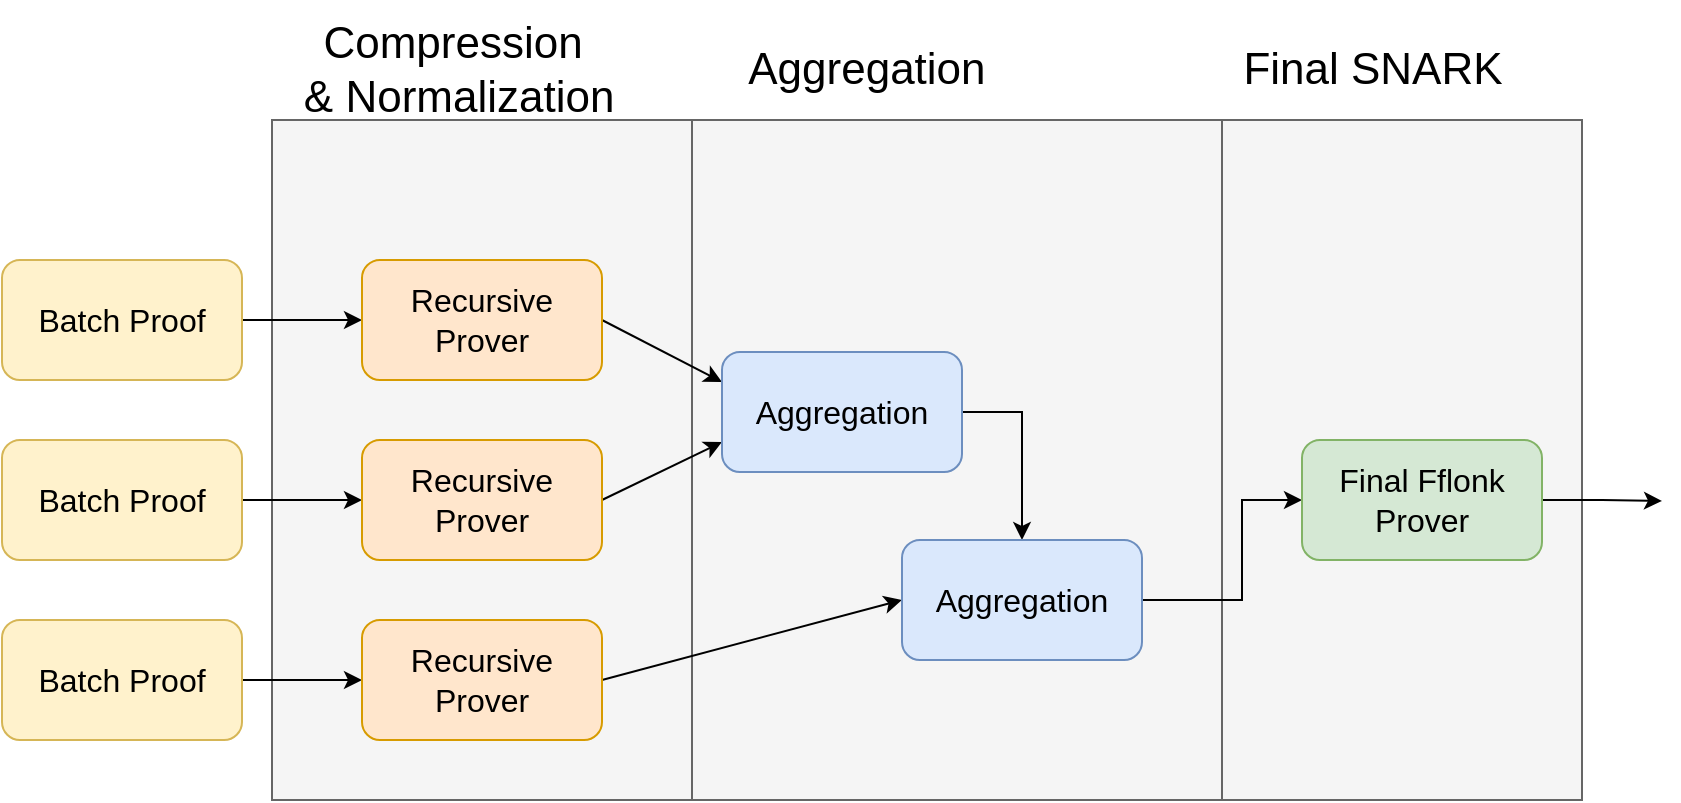 <mxfile version="22.0.8" type="github">
  <diagram name="Seite-1" id="dFf8mCE3QztP0Yk2fDsF">
    <mxGraphModel dx="1865" dy="674" grid="1" gridSize="10" guides="1" tooltips="1" connect="1" arrows="1" fold="1" page="1" pageScale="1" pageWidth="827" pageHeight="1169" math="0" shadow="0">
      <root>
        <mxCell id="0" />
        <mxCell id="1" parent="0" />
        <mxCell id="MCpGpqENqIf6mrX6vem4-27" value="" style="rounded=0;whiteSpace=wrap;html=1;strokeColor=#666666;fillColor=#f5f5f5;fontColor=#333333;" vertex="1" parent="1">
          <mxGeometry x="570" y="110" width="180" height="340" as="geometry" />
        </mxCell>
        <mxCell id="MCpGpqENqIf6mrX6vem4-26" value="" style="rounded=0;whiteSpace=wrap;html=1;strokeColor=#666666;fillColor=#f5f5f5;fontColor=#333333;" vertex="1" parent="1">
          <mxGeometry x="305" y="110" width="265" height="340" as="geometry" />
        </mxCell>
        <mxCell id="MCpGpqENqIf6mrX6vem4-25" value="" style="rounded=0;whiteSpace=wrap;html=1;strokeColor=#666666;fillColor=#f5f5f5;fontColor=#333333;" vertex="1" parent="1">
          <mxGeometry x="95" y="110" width="210" height="340" as="geometry" />
        </mxCell>
        <mxCell id="MCpGpqENqIf6mrX6vem4-14" style="edgeStyle=orthogonalEdgeStyle;rounded=0;orthogonalLoop=1;jettySize=auto;html=1;exitX=1;exitY=0.5;exitDx=0;exitDy=0;entryX=0;entryY=0.5;entryDx=0;entryDy=0;fontSize=16;" edge="1" parent="1" source="MCpGpqENqIf6mrX6vem4-1" target="MCpGpqENqIf6mrX6vem4-4">
          <mxGeometry relative="1" as="geometry" />
        </mxCell>
        <mxCell id="MCpGpqENqIf6mrX6vem4-1" value="Batch Proof" style="rounded=1;whiteSpace=wrap;html=1;fontSize=16;fillColor=#fff2cc;strokeColor=#d6b656;" vertex="1" parent="1">
          <mxGeometry x="-40" y="180" width="120" height="60" as="geometry" />
        </mxCell>
        <mxCell id="MCpGpqENqIf6mrX6vem4-15" style="edgeStyle=orthogonalEdgeStyle;rounded=0;orthogonalLoop=1;jettySize=auto;html=1;exitX=1;exitY=0.5;exitDx=0;exitDy=0;entryX=0;entryY=0.5;entryDx=0;entryDy=0;fontSize=16;" edge="1" parent="1" source="MCpGpqENqIf6mrX6vem4-2" target="MCpGpqENqIf6mrX6vem4-5">
          <mxGeometry relative="1" as="geometry" />
        </mxCell>
        <mxCell id="MCpGpqENqIf6mrX6vem4-2" value="Batch Proof" style="rounded=1;whiteSpace=wrap;html=1;fontSize=16;fillColor=#fff2cc;strokeColor=#d6b656;" vertex="1" parent="1">
          <mxGeometry x="-40" y="270" width="120" height="60" as="geometry" />
        </mxCell>
        <mxCell id="MCpGpqENqIf6mrX6vem4-16" style="edgeStyle=orthogonalEdgeStyle;rounded=0;orthogonalLoop=1;jettySize=auto;html=1;exitX=1;exitY=0.5;exitDx=0;exitDy=0;entryX=0;entryY=0.5;entryDx=0;entryDy=0;" edge="1" parent="1" source="MCpGpqENqIf6mrX6vem4-3" target="MCpGpqENqIf6mrX6vem4-6">
          <mxGeometry relative="1" as="geometry" />
        </mxCell>
        <mxCell id="MCpGpqENqIf6mrX6vem4-3" value="Batch Proof" style="rounded=1;whiteSpace=wrap;html=1;fontSize=16;fillColor=#fff2cc;strokeColor=#d6b656;" vertex="1" parent="1">
          <mxGeometry x="-40" y="360" width="120" height="60" as="geometry" />
        </mxCell>
        <mxCell id="MCpGpqENqIf6mrX6vem4-19" style="rounded=0;orthogonalLoop=1;jettySize=auto;html=1;exitX=1;exitY=0.5;exitDx=0;exitDy=0;entryX=0;entryY=0.25;entryDx=0;entryDy=0;" edge="1" parent="1" source="MCpGpqENqIf6mrX6vem4-4" target="MCpGpqENqIf6mrX6vem4-10">
          <mxGeometry relative="1" as="geometry" />
        </mxCell>
        <mxCell id="MCpGpqENqIf6mrX6vem4-4" value="Recursive Prover" style="rounded=1;whiteSpace=wrap;html=1;fontSize=16;fillColor=#ffe6cc;strokeColor=#d79b00;" vertex="1" parent="1">
          <mxGeometry x="140" y="180" width="120" height="60" as="geometry" />
        </mxCell>
        <mxCell id="MCpGpqENqIf6mrX6vem4-20" style="rounded=0;orthogonalLoop=1;jettySize=auto;html=1;exitX=1;exitY=0.5;exitDx=0;exitDy=0;entryX=0;entryY=0.75;entryDx=0;entryDy=0;" edge="1" parent="1" source="MCpGpqENqIf6mrX6vem4-5" target="MCpGpqENqIf6mrX6vem4-10">
          <mxGeometry relative="1" as="geometry" />
        </mxCell>
        <mxCell id="MCpGpqENqIf6mrX6vem4-5" value="Recursive Prover" style="rounded=1;whiteSpace=wrap;html=1;fontSize=16;fillColor=#ffe6cc;strokeColor=#d79b00;" vertex="1" parent="1">
          <mxGeometry x="140" y="270" width="120" height="60" as="geometry" />
        </mxCell>
        <mxCell id="MCpGpqENqIf6mrX6vem4-21" style="rounded=0;orthogonalLoop=1;jettySize=auto;html=1;exitX=1;exitY=0.5;exitDx=0;exitDy=0;entryX=0;entryY=0.5;entryDx=0;entryDy=0;" edge="1" parent="1" source="MCpGpqENqIf6mrX6vem4-6" target="MCpGpqENqIf6mrX6vem4-11">
          <mxGeometry relative="1" as="geometry" />
        </mxCell>
        <mxCell id="MCpGpqENqIf6mrX6vem4-6" value="Recursive Prover" style="rounded=1;whiteSpace=wrap;html=1;fontSize=16;fillColor=#ffe6cc;strokeColor=#d79b00;" vertex="1" parent="1">
          <mxGeometry x="140" y="360" width="120" height="60" as="geometry" />
        </mxCell>
        <mxCell id="MCpGpqENqIf6mrX6vem4-22" style="edgeStyle=orthogonalEdgeStyle;rounded=0;orthogonalLoop=1;jettySize=auto;html=1;exitX=1;exitY=0.5;exitDx=0;exitDy=0;entryX=0.5;entryY=0;entryDx=0;entryDy=0;" edge="1" parent="1" source="MCpGpqENqIf6mrX6vem4-10" target="MCpGpqENqIf6mrX6vem4-11">
          <mxGeometry relative="1" as="geometry" />
        </mxCell>
        <mxCell id="MCpGpqENqIf6mrX6vem4-10" value="Aggregation" style="rounded=1;whiteSpace=wrap;html=1;fontSize=16;fillColor=#dae8fc;strokeColor=#6c8ebf;" vertex="1" parent="1">
          <mxGeometry x="320" y="226" width="120" height="60" as="geometry" />
        </mxCell>
        <mxCell id="MCpGpqENqIf6mrX6vem4-23" style="edgeStyle=orthogonalEdgeStyle;rounded=0;orthogonalLoop=1;jettySize=auto;html=1;exitX=1;exitY=0.5;exitDx=0;exitDy=0;entryX=0;entryY=0.5;entryDx=0;entryDy=0;" edge="1" parent="1" source="MCpGpqENqIf6mrX6vem4-11" target="MCpGpqENqIf6mrX6vem4-12">
          <mxGeometry relative="1" as="geometry">
            <Array as="points">
              <mxPoint x="580" y="350" />
              <mxPoint x="580" y="300" />
            </Array>
          </mxGeometry>
        </mxCell>
        <mxCell id="MCpGpqENqIf6mrX6vem4-11" value="Aggregation" style="rounded=1;whiteSpace=wrap;html=1;fontSize=16;fillColor=#dae8fc;strokeColor=#6c8ebf;" vertex="1" parent="1">
          <mxGeometry x="410" y="320" width="120" height="60" as="geometry" />
        </mxCell>
        <mxCell id="MCpGpqENqIf6mrX6vem4-13" style="edgeStyle=orthogonalEdgeStyle;rounded=0;orthogonalLoop=1;jettySize=auto;html=1;exitX=1;exitY=0.5;exitDx=0;exitDy=0;fontSize=16;" edge="1" parent="1" source="MCpGpqENqIf6mrX6vem4-12">
          <mxGeometry relative="1" as="geometry">
            <mxPoint x="790" y="300.444" as="targetPoint" />
          </mxGeometry>
        </mxCell>
        <mxCell id="MCpGpqENqIf6mrX6vem4-12" value="Final Fflonk Prover" style="rounded=1;whiteSpace=wrap;html=1;fontSize=16;fillColor=#d5e8d4;strokeColor=#82b366;" vertex="1" parent="1">
          <mxGeometry x="610" y="270" width="120" height="60" as="geometry" />
        </mxCell>
        <mxCell id="MCpGpqENqIf6mrX6vem4-28" value="&lt;font style=&quot;font-size: 22px;&quot;&gt;Compression&lt;br&gt;&amp;nbsp;&amp;amp; Normalization&lt;/font&gt;" style="text;html=1;align=center;verticalAlign=middle;resizable=0;points=[];autosize=1;strokeColor=none;fillColor=none;" vertex="1" parent="1">
          <mxGeometry x="95" y="50" width="180" height="70" as="geometry" />
        </mxCell>
        <mxCell id="MCpGpqENqIf6mrX6vem4-29" value="&lt;span style=&quot;font-size: 22px;&quot;&gt;Aggregation&amp;nbsp;&lt;/span&gt;" style="text;html=1;align=center;verticalAlign=middle;resizable=0;points=[];autosize=1;strokeColor=none;fillColor=none;" vertex="1" parent="1">
          <mxGeometry x="320" y="65" width="150" height="40" as="geometry" />
        </mxCell>
        <mxCell id="MCpGpqENqIf6mrX6vem4-30" value="&lt;span style=&quot;font-size: 22px;&quot;&gt;Final SNARK&lt;/span&gt;" style="text;html=1;align=center;verticalAlign=middle;resizable=0;points=[];autosize=1;strokeColor=none;fillColor=none;" vertex="1" parent="1">
          <mxGeometry x="570" y="65" width="150" height="40" as="geometry" />
        </mxCell>
      </root>
    </mxGraphModel>
  </diagram>
</mxfile>
